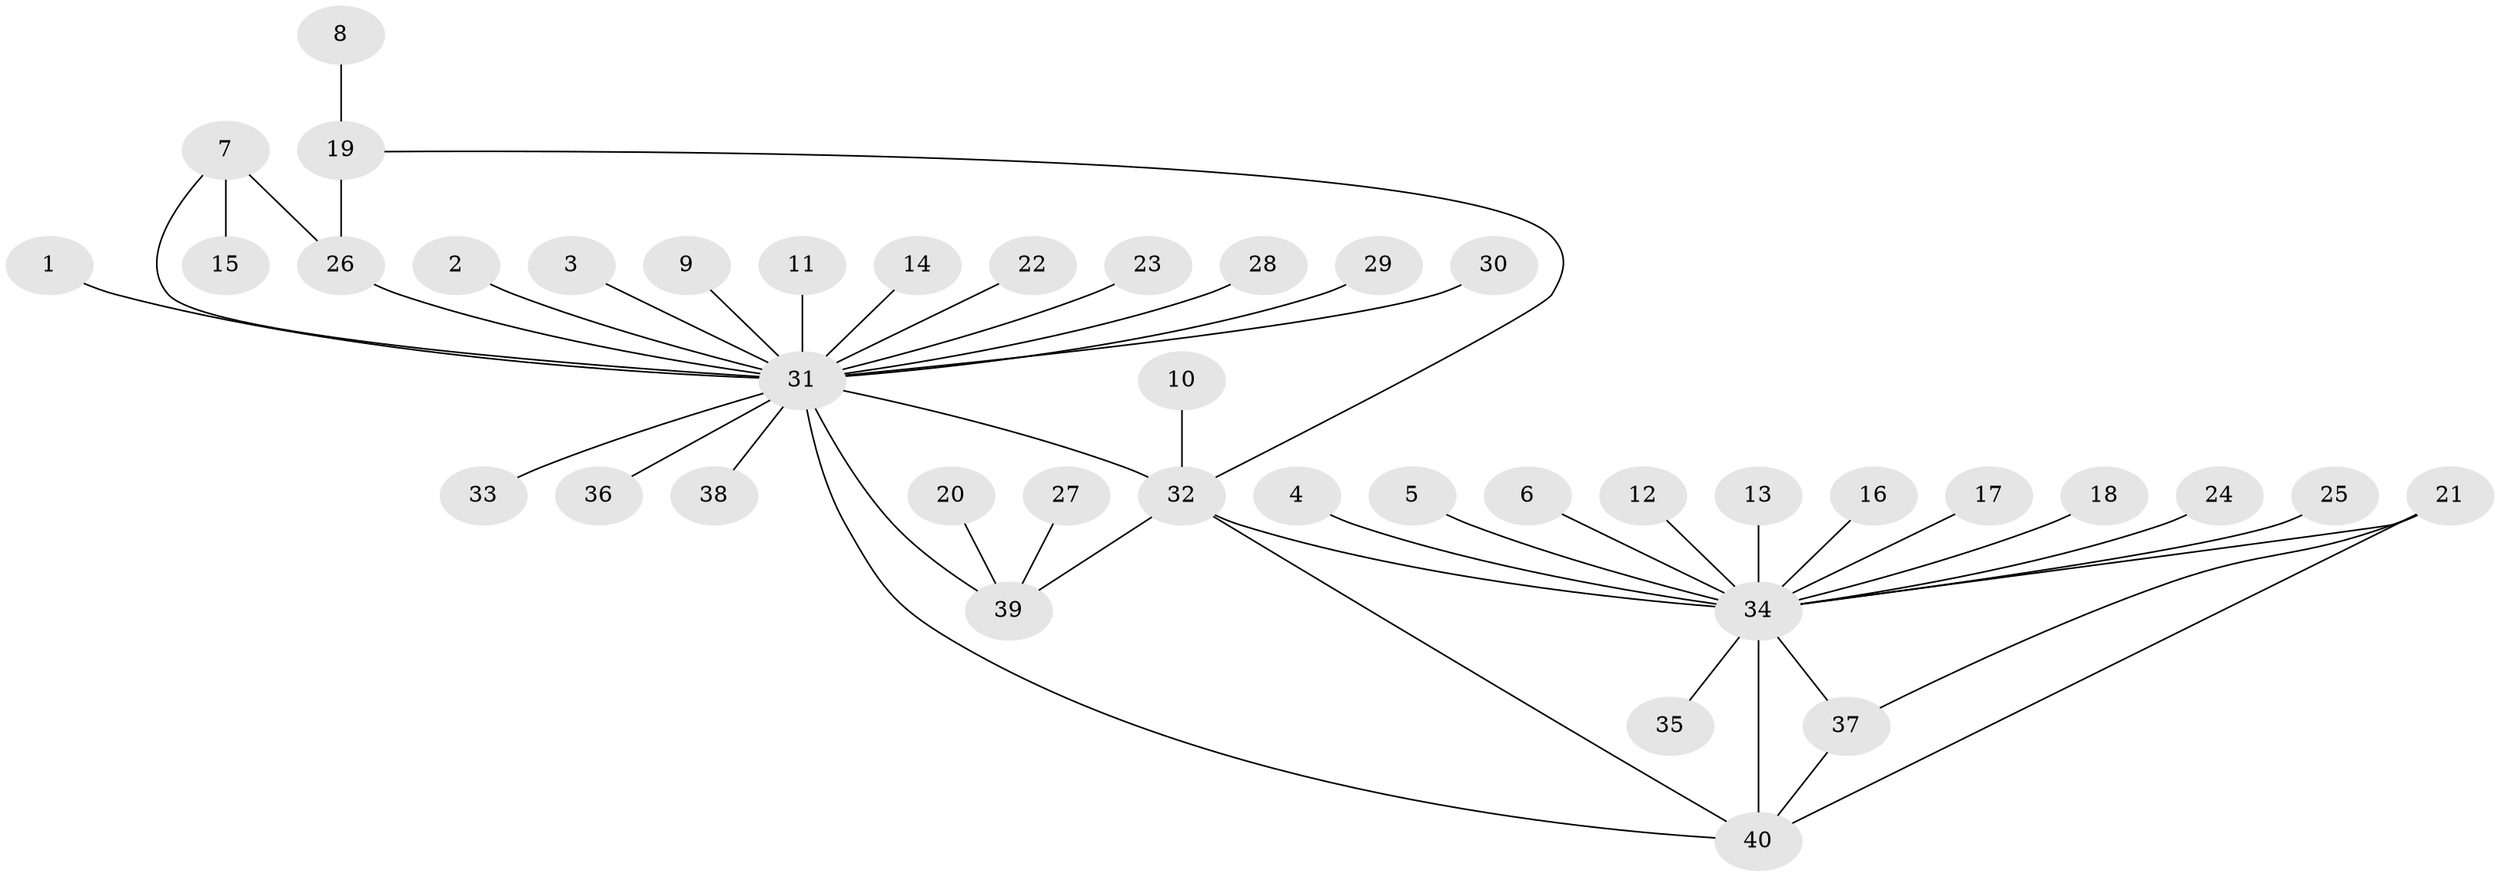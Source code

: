 // original degree distribution, {28: 0.017543859649122806, 9: 0.03508771929824561, 4: 0.05263157894736842, 1: 0.6140350877192983, 19: 0.017543859649122806, 2: 0.14035087719298245, 6: 0.017543859649122806, 3: 0.07017543859649122, 5: 0.03508771929824561}
// Generated by graph-tools (version 1.1) at 2025/36/03/04/25 23:36:51]
// undirected, 40 vertices, 47 edges
graph export_dot {
  node [color=gray90,style=filled];
  1;
  2;
  3;
  4;
  5;
  6;
  7;
  8;
  9;
  10;
  11;
  12;
  13;
  14;
  15;
  16;
  17;
  18;
  19;
  20;
  21;
  22;
  23;
  24;
  25;
  26;
  27;
  28;
  29;
  30;
  31;
  32;
  33;
  34;
  35;
  36;
  37;
  38;
  39;
  40;
  1 -- 31 [weight=1.0];
  2 -- 31 [weight=1.0];
  3 -- 31 [weight=1.0];
  4 -- 34 [weight=1.0];
  5 -- 34 [weight=1.0];
  6 -- 34 [weight=1.0];
  7 -- 15 [weight=1.0];
  7 -- 26 [weight=1.0];
  7 -- 31 [weight=1.0];
  8 -- 19 [weight=1.0];
  9 -- 31 [weight=1.0];
  10 -- 32 [weight=1.0];
  11 -- 31 [weight=1.0];
  12 -- 34 [weight=1.0];
  13 -- 34 [weight=1.0];
  14 -- 31 [weight=1.0];
  16 -- 34 [weight=1.0];
  17 -- 34 [weight=1.0];
  18 -- 34 [weight=1.0];
  19 -- 26 [weight=2.0];
  19 -- 32 [weight=1.0];
  20 -- 39 [weight=1.0];
  21 -- 34 [weight=1.0];
  21 -- 37 [weight=1.0];
  21 -- 40 [weight=1.0];
  22 -- 31 [weight=1.0];
  23 -- 31 [weight=1.0];
  24 -- 34 [weight=1.0];
  25 -- 34 [weight=1.0];
  26 -- 31 [weight=2.0];
  27 -- 39 [weight=1.0];
  28 -- 31 [weight=1.0];
  29 -- 31 [weight=1.0];
  30 -- 31 [weight=1.0];
  31 -- 32 [weight=3.0];
  31 -- 33 [weight=1.0];
  31 -- 36 [weight=1.0];
  31 -- 38 [weight=1.0];
  31 -- 39 [weight=1.0];
  31 -- 40 [weight=2.0];
  32 -- 34 [weight=1.0];
  32 -- 39 [weight=1.0];
  32 -- 40 [weight=1.0];
  34 -- 35 [weight=1.0];
  34 -- 37 [weight=1.0];
  34 -- 40 [weight=2.0];
  37 -- 40 [weight=1.0];
}
